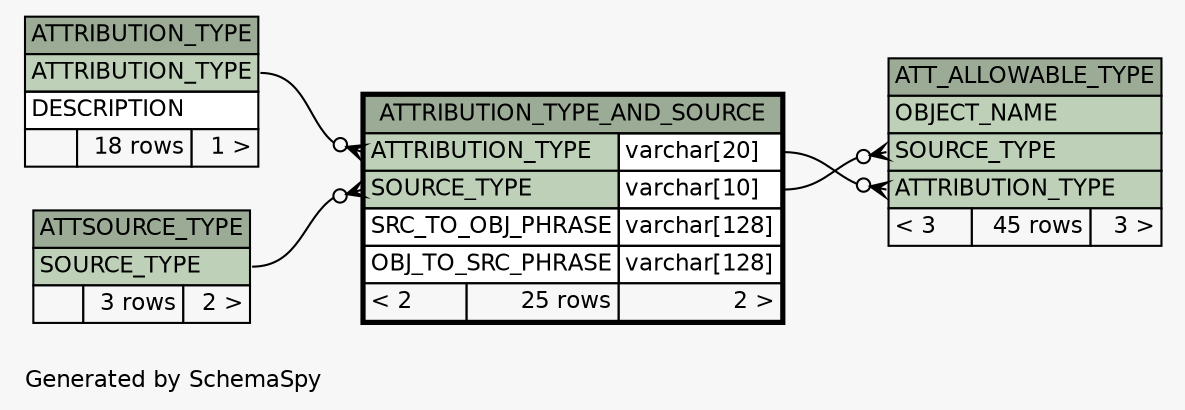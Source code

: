 // dot 2.38.0 on Windows 10 10.0
// SchemaSpy rev Unknown
digraph "oneDegreeRelationshipsDiagram" {
  graph [
    rankdir="RL"
    bgcolor="#f7f7f7"
    label="\nGenerated by SchemaSpy"
    labeljust="l"
    nodesep="0.18"
    ranksep="0.46"
    fontname="Helvetica"
    fontsize="11"
  ];
  node [
    fontname="Helvetica"
    fontsize="11"
    shape="plaintext"
  ];
  edge [
    arrowsize="0.8"
  ];
  "ATT_ALLOWABLE_TYPE":"ATTRIBUTION_TYPE":w -> "ATTRIBUTION_TYPE_AND_SOURCE":"ATTRIBUTION_TYPE.type":e [arrowhead=none dir=back arrowtail=crowodot];
  "ATT_ALLOWABLE_TYPE":"SOURCE_TYPE":w -> "ATTRIBUTION_TYPE_AND_SOURCE":"SOURCE_TYPE.type":e [arrowhead=none dir=back arrowtail=crowodot];
  "ATTRIBUTION_TYPE_AND_SOURCE":"ATTRIBUTION_TYPE":w -> "ATTRIBUTION_TYPE":"ATTRIBUTION_TYPE":e [arrowhead=none dir=back arrowtail=crowodot];
  "ATTRIBUTION_TYPE_AND_SOURCE":"SOURCE_TYPE":w -> "ATTSOURCE_TYPE":"SOURCE_TYPE":e [arrowhead=none dir=back arrowtail=crowodot];
  "ATT_ALLOWABLE_TYPE" [
    label=<
    <TABLE BORDER="0" CELLBORDER="1" CELLSPACING="0" BGCOLOR="#ffffff">
      <TR><TD COLSPAN="3" BGCOLOR="#9bab96" ALIGN="CENTER">ATT_ALLOWABLE_TYPE</TD></TR>
      <TR><TD PORT="OBJECT_NAME" COLSPAN="3" BGCOLOR="#bed1b8" ALIGN="LEFT">OBJECT_NAME</TD></TR>
      <TR><TD PORT="SOURCE_TYPE" COLSPAN="3" BGCOLOR="#bed1b8" ALIGN="LEFT">SOURCE_TYPE</TD></TR>
      <TR><TD PORT="ATTRIBUTION_TYPE" COLSPAN="3" BGCOLOR="#bed1b8" ALIGN="LEFT">ATTRIBUTION_TYPE</TD></TR>
      <TR><TD ALIGN="LEFT" BGCOLOR="#f7f7f7">&lt; 3</TD><TD ALIGN="RIGHT" BGCOLOR="#f7f7f7">45 rows</TD><TD ALIGN="RIGHT" BGCOLOR="#f7f7f7">3 &gt;</TD></TR>
    </TABLE>>
    URL="ATT_ALLOWABLE_TYPE.html"
    tooltip="ATT_ALLOWABLE_TYPE"
  ];
  "ATTRIBUTION_TYPE" [
    label=<
    <TABLE BORDER="0" CELLBORDER="1" CELLSPACING="0" BGCOLOR="#ffffff">
      <TR><TD COLSPAN="3" BGCOLOR="#9bab96" ALIGN="CENTER">ATTRIBUTION_TYPE</TD></TR>
      <TR><TD PORT="ATTRIBUTION_TYPE" COLSPAN="3" BGCOLOR="#bed1b8" ALIGN="LEFT">ATTRIBUTION_TYPE</TD></TR>
      <TR><TD PORT="DESCRIPTION" COLSPAN="3" ALIGN="LEFT">DESCRIPTION</TD></TR>
      <TR><TD ALIGN="LEFT" BGCOLOR="#f7f7f7">  </TD><TD ALIGN="RIGHT" BGCOLOR="#f7f7f7">18 rows</TD><TD ALIGN="RIGHT" BGCOLOR="#f7f7f7">1 &gt;</TD></TR>
    </TABLE>>
    URL="ATTRIBUTION_TYPE.html"
    tooltip="ATTRIBUTION_TYPE"
  ];
  "ATTRIBUTION_TYPE_AND_SOURCE" [
    label=<
    <TABLE BORDER="2" CELLBORDER="1" CELLSPACING="0" BGCOLOR="#ffffff">
      <TR><TD COLSPAN="3" BGCOLOR="#9bab96" ALIGN="CENTER">ATTRIBUTION_TYPE_AND_SOURCE</TD></TR>
      <TR><TD PORT="ATTRIBUTION_TYPE" COLSPAN="2" BGCOLOR="#bed1b8" ALIGN="LEFT">ATTRIBUTION_TYPE</TD><TD PORT="ATTRIBUTION_TYPE.type" ALIGN="LEFT">varchar[20]</TD></TR>
      <TR><TD PORT="SOURCE_TYPE" COLSPAN="2" BGCOLOR="#bed1b8" ALIGN="LEFT">SOURCE_TYPE</TD><TD PORT="SOURCE_TYPE.type" ALIGN="LEFT">varchar[10]</TD></TR>
      <TR><TD PORT="SRC_TO_OBJ_PHRASE" COLSPAN="2" ALIGN="LEFT">SRC_TO_OBJ_PHRASE</TD><TD PORT="SRC_TO_OBJ_PHRASE.type" ALIGN="LEFT">varchar[128]</TD></TR>
      <TR><TD PORT="OBJ_TO_SRC_PHRASE" COLSPAN="2" ALIGN="LEFT">OBJ_TO_SRC_PHRASE</TD><TD PORT="OBJ_TO_SRC_PHRASE.type" ALIGN="LEFT">varchar[128]</TD></TR>
      <TR><TD ALIGN="LEFT" BGCOLOR="#f7f7f7">&lt; 2</TD><TD ALIGN="RIGHT" BGCOLOR="#f7f7f7">25 rows</TD><TD ALIGN="RIGHT" BGCOLOR="#f7f7f7">2 &gt;</TD></TR>
    </TABLE>>
    URL="ATTRIBUTION_TYPE_AND_SOURCE.html"
    tooltip="ATTRIBUTION_TYPE_AND_SOURCE"
  ];
  "ATTSOURCE_TYPE" [
    label=<
    <TABLE BORDER="0" CELLBORDER="1" CELLSPACING="0" BGCOLOR="#ffffff">
      <TR><TD COLSPAN="3" BGCOLOR="#9bab96" ALIGN="CENTER">ATTSOURCE_TYPE</TD></TR>
      <TR><TD PORT="SOURCE_TYPE" COLSPAN="3" BGCOLOR="#bed1b8" ALIGN="LEFT">SOURCE_TYPE</TD></TR>
      <TR><TD ALIGN="LEFT" BGCOLOR="#f7f7f7">  </TD><TD ALIGN="RIGHT" BGCOLOR="#f7f7f7">3 rows</TD><TD ALIGN="RIGHT" BGCOLOR="#f7f7f7">2 &gt;</TD></TR>
    </TABLE>>
    URL="ATTSOURCE_TYPE.html"
    tooltip="ATTSOURCE_TYPE"
  ];
}
